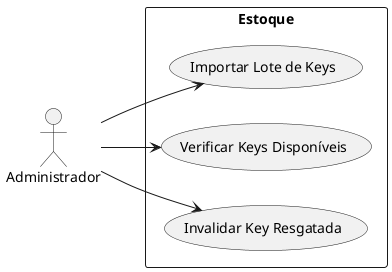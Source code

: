 @startuml gestao-estoque
left to right direction
actor Administrador

rectangle "Estoque" {
  (Importar Lote de Keys)
  (Verificar Keys Disponíveis)
  (Invalidar Key Resgatada)

  Administrador --> (Importar Lote de Keys)
  Administrador --> (Verificar Keys Disponíveis)
  Administrador --> (Invalidar Key Resgatada)
}
@enduml